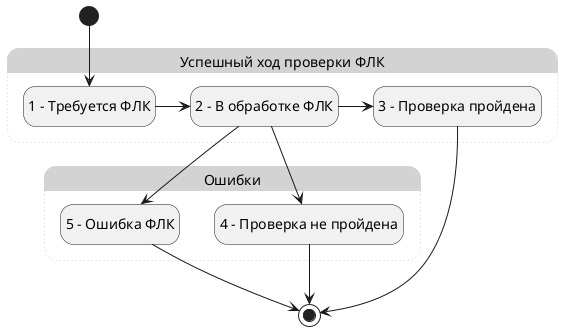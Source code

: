@startuml
hide empty description

state "Успешный ход проверки ФЛК" as Saccess #LightGray;line.dotted;line:LightGray {
    state "1 - Требуется ФЛК" as State1
    state "2 - В обработке ФЛК" as State2  
    state "3 - Проверка пройдена" as State3
}
state "Ошибки" as Errors #LightGray;line.dotted;line:LightGray {
    state "4 - Проверка не пройдена" as State4
    state "5 - Ошибка ФЛК" as State5
}

[*] --> State1

State1 -> State2

State2 -> State3
State2 -> State4
State2 --> State5

State4 --> [*]
State5 --> [*]

State3 --> [*]

@enduml
